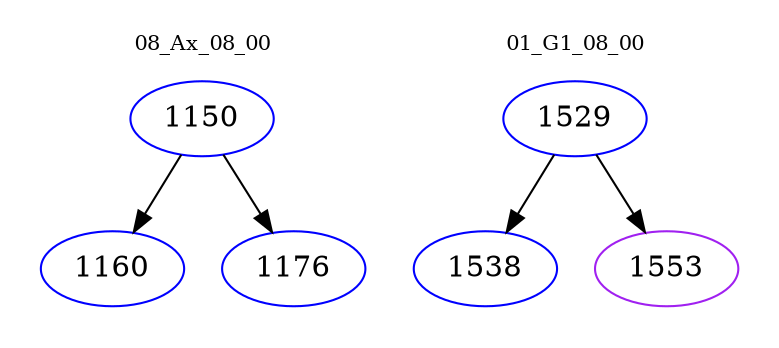 digraph{
subgraph cluster_0 {
color = white
label = "08_Ax_08_00";
fontsize=10;
T0_1150 [label="1150", color="blue"]
T0_1150 -> T0_1160 [color="black"]
T0_1160 [label="1160", color="blue"]
T0_1150 -> T0_1176 [color="black"]
T0_1176 [label="1176", color="blue"]
}
subgraph cluster_1 {
color = white
label = "01_G1_08_00";
fontsize=10;
T1_1529 [label="1529", color="blue"]
T1_1529 -> T1_1538 [color="black"]
T1_1538 [label="1538", color="blue"]
T1_1529 -> T1_1553 [color="black"]
T1_1553 [label="1553", color="purple"]
}
}

